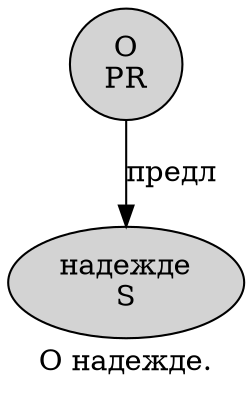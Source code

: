 digraph SENTENCE_683 {
	graph [label="О надежде."]
	node [style=filled]
		0 [label="О
PR" color="" fillcolor=lightgray penwidth=1 shape=ellipse]
		1 [label="надежде
S" color="" fillcolor=lightgray penwidth=1 shape=ellipse]
			0 -> 1 [label="предл"]
}